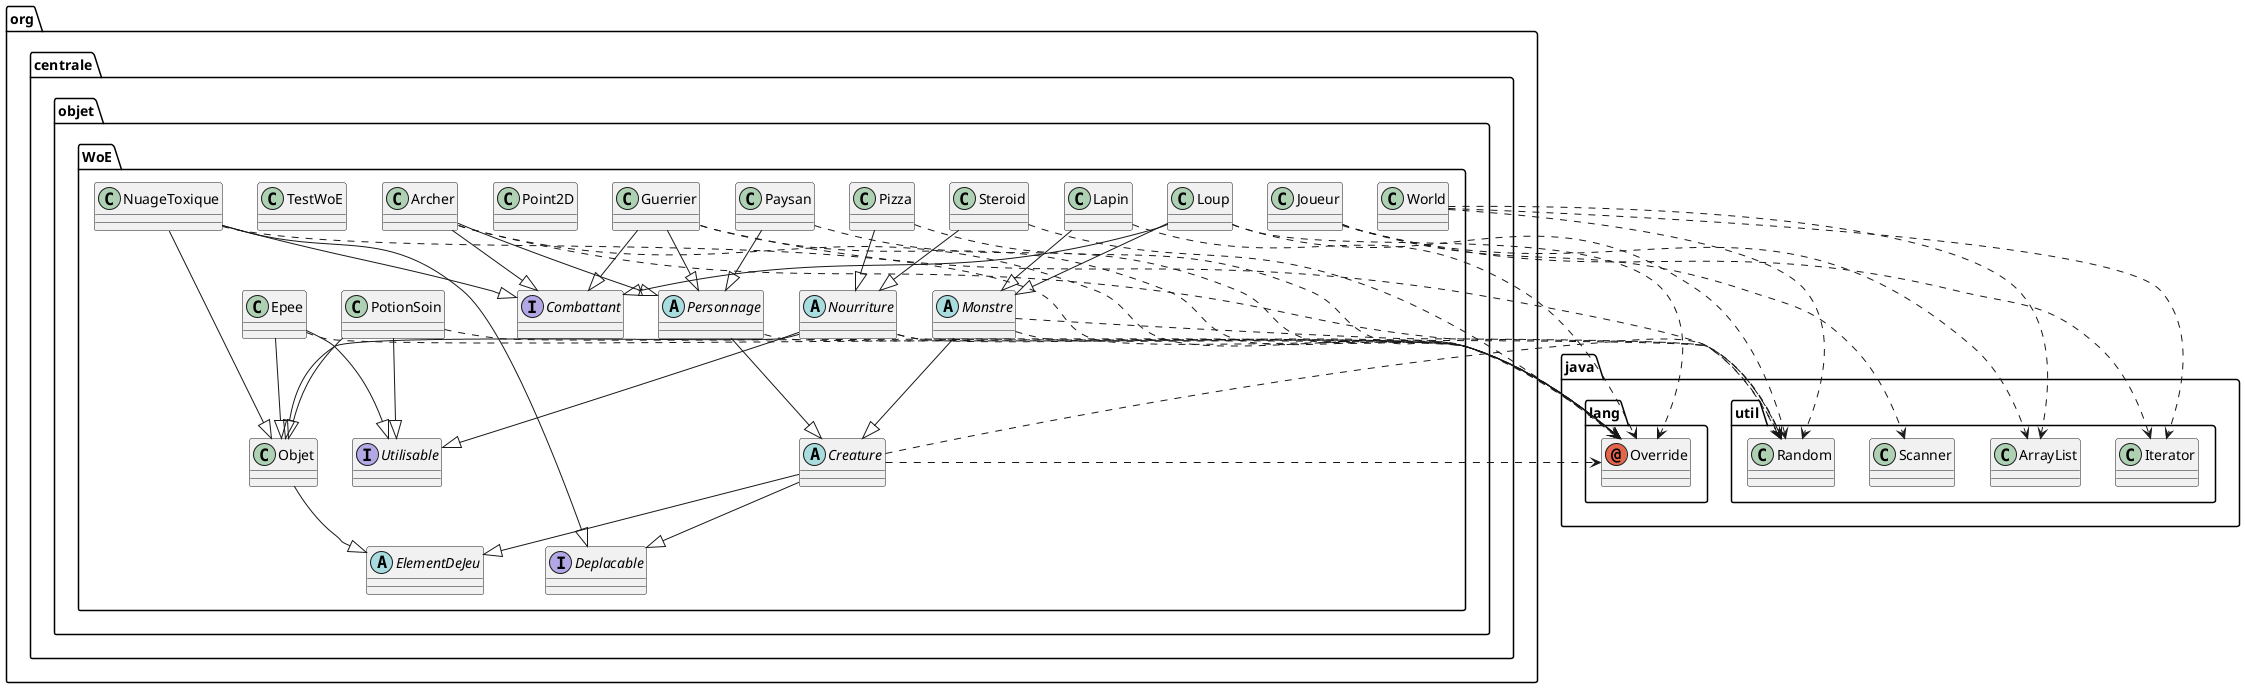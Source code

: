 @startuml
abstract class org.centrale.objet.WoE.Creature
abstract class org.centrale.objet.WoE.ElementDeJeu
abstract class org.centrale.objet.WoE.Monstre
abstract class org.centrale.objet.WoE.Nourriture
abstract class org.centrale.objet.WoE.Personnage
annotation java.lang.Override
class java.util.ArrayList
class java.util.Iterator
class java.util.Random
class java.util.Scanner
class org.centrale.objet.WoE.Archer
class org.centrale.objet.WoE.Epee
class org.centrale.objet.WoE.Guerrier
class org.centrale.objet.WoE.Joueur
class org.centrale.objet.WoE.Lapin
class org.centrale.objet.WoE.Loup
class org.centrale.objet.WoE.NuageToxique
class org.centrale.objet.WoE.Objet
class org.centrale.objet.WoE.Paysan
class org.centrale.objet.WoE.Pizza
class org.centrale.objet.WoE.Point2D
class org.centrale.objet.WoE.PotionSoin
class org.centrale.objet.WoE.Steroid
class org.centrale.objet.WoE.TestWoE
class org.centrale.objet.WoE.World
interface org.centrale.objet.WoE.Combattant
interface org.centrale.objet.WoE.Deplacable
interface org.centrale.objet.WoE.Utilisable
org.centrale.objet.WoE.Creature --|> org.centrale.objet.WoE.ElementDeJeu
org.centrale.objet.WoE.Creature ..> java.lang.Override
org.centrale.objet.WoE.Creature ..> java.util.Random
org.centrale.objet.WoE.Creature --|> org.centrale.objet.WoE.Deplacable
org.centrale.objet.WoE.Monstre --|> org.centrale.objet.WoE.Creature
org.centrale.objet.WoE.Monstre ..> java.lang.Override
org.centrale.objet.WoE.Monstre ..> java.util.Random
org.centrale.objet.WoE.Nourriture ..> java.lang.Override
org.centrale.objet.WoE.Nourriture ..> java.util.Random
org.centrale.objet.WoE.Nourriture --|> org.centrale.objet.WoE.Objet
org.centrale.objet.WoE.Nourriture --|> org.centrale.objet.WoE.Utilisable
org.centrale.objet.WoE.Personnage --|> org.centrale.objet.WoE.Creature
org.centrale.objet.WoE.Personnage ..> java.lang.Override
org.centrale.objet.WoE.Archer --|> org.centrale.objet.WoE.Personnage
org.centrale.objet.WoE.Archer ..> java.lang.Override
org.centrale.objet.WoE.Archer ..> java.util.Random
org.centrale.objet.WoE.Archer --|> org.centrale.objet.WoE.Combattant
org.centrale.objet.WoE.Epee ..> java.lang.Override
org.centrale.objet.WoE.Epee --|> org.centrale.objet.WoE.Objet
org.centrale.objet.WoE.Epee --|> org.centrale.objet.WoE.Utilisable
org.centrale.objet.WoE.Guerrier --|> org.centrale.objet.WoE.Personnage
org.centrale.objet.WoE.Guerrier ..> java.lang.Override
org.centrale.objet.WoE.Guerrier ..> java.util.Random
org.centrale.objet.WoE.Guerrier --|> org.centrale.objet.WoE.Combattant
org.centrale.objet.WoE.Joueur ..> java.util.ArrayList
org.centrale.objet.WoE.Joueur ..> java.util.Iterator
org.centrale.objet.WoE.Joueur ..> java.util.Scanner
org.centrale.objet.WoE.Lapin --|> org.centrale.objet.WoE.Monstre
org.centrale.objet.WoE.Lapin ..> java.lang.Override
org.centrale.objet.WoE.Loup --|> org.centrale.objet.WoE.Monstre
org.centrale.objet.WoE.Loup ..> java.lang.Override
org.centrale.objet.WoE.Loup ..> java.util.Random
org.centrale.objet.WoE.Loup --|> org.centrale.objet.WoE.Combattant
org.centrale.objet.WoE.NuageToxique ..> java.lang.Override
org.centrale.objet.WoE.NuageToxique --|> org.centrale.objet.WoE.Objet
org.centrale.objet.WoE.NuageToxique --|> org.centrale.objet.WoE.Combattant
org.centrale.objet.WoE.NuageToxique --|> org.centrale.objet.WoE.Deplacable
org.centrale.objet.WoE.Objet --|> org.centrale.objet.WoE.ElementDeJeu
org.centrale.objet.WoE.Paysan --|> org.centrale.objet.WoE.Personnage
org.centrale.objet.WoE.Paysan ..> java.lang.Override
org.centrale.objet.WoE.Pizza --|> org.centrale.objet.WoE.Nourriture
org.centrale.objet.WoE.Pizza ..> java.lang.Override
org.centrale.objet.WoE.PotionSoin ..> java.lang.Override
org.centrale.objet.WoE.PotionSoin --|> org.centrale.objet.WoE.Objet
org.centrale.objet.WoE.PotionSoin --|> org.centrale.objet.WoE.Utilisable
org.centrale.objet.WoE.Steroid --|> org.centrale.objet.WoE.Nourriture
org.centrale.objet.WoE.Steroid ..> java.lang.Override
org.centrale.objet.WoE.World ..> java.util.ArrayList
org.centrale.objet.WoE.World ..> java.util.Iterator
org.centrale.objet.WoE.World ..> java.util.Random
@enduml